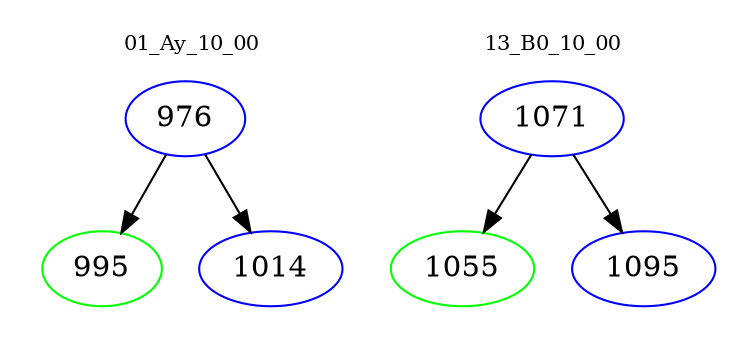 digraph{
subgraph cluster_0 {
color = white
label = "01_Ay_10_00";
fontsize=10;
T0_976 [label="976", color="blue"]
T0_976 -> T0_995 [color="black"]
T0_995 [label="995", color="green"]
T0_976 -> T0_1014 [color="black"]
T0_1014 [label="1014", color="blue"]
}
subgraph cluster_1 {
color = white
label = "13_B0_10_00";
fontsize=10;
T1_1071 [label="1071", color="blue"]
T1_1071 -> T1_1055 [color="black"]
T1_1055 [label="1055", color="green"]
T1_1071 -> T1_1095 [color="black"]
T1_1095 [label="1095", color="blue"]
}
}
